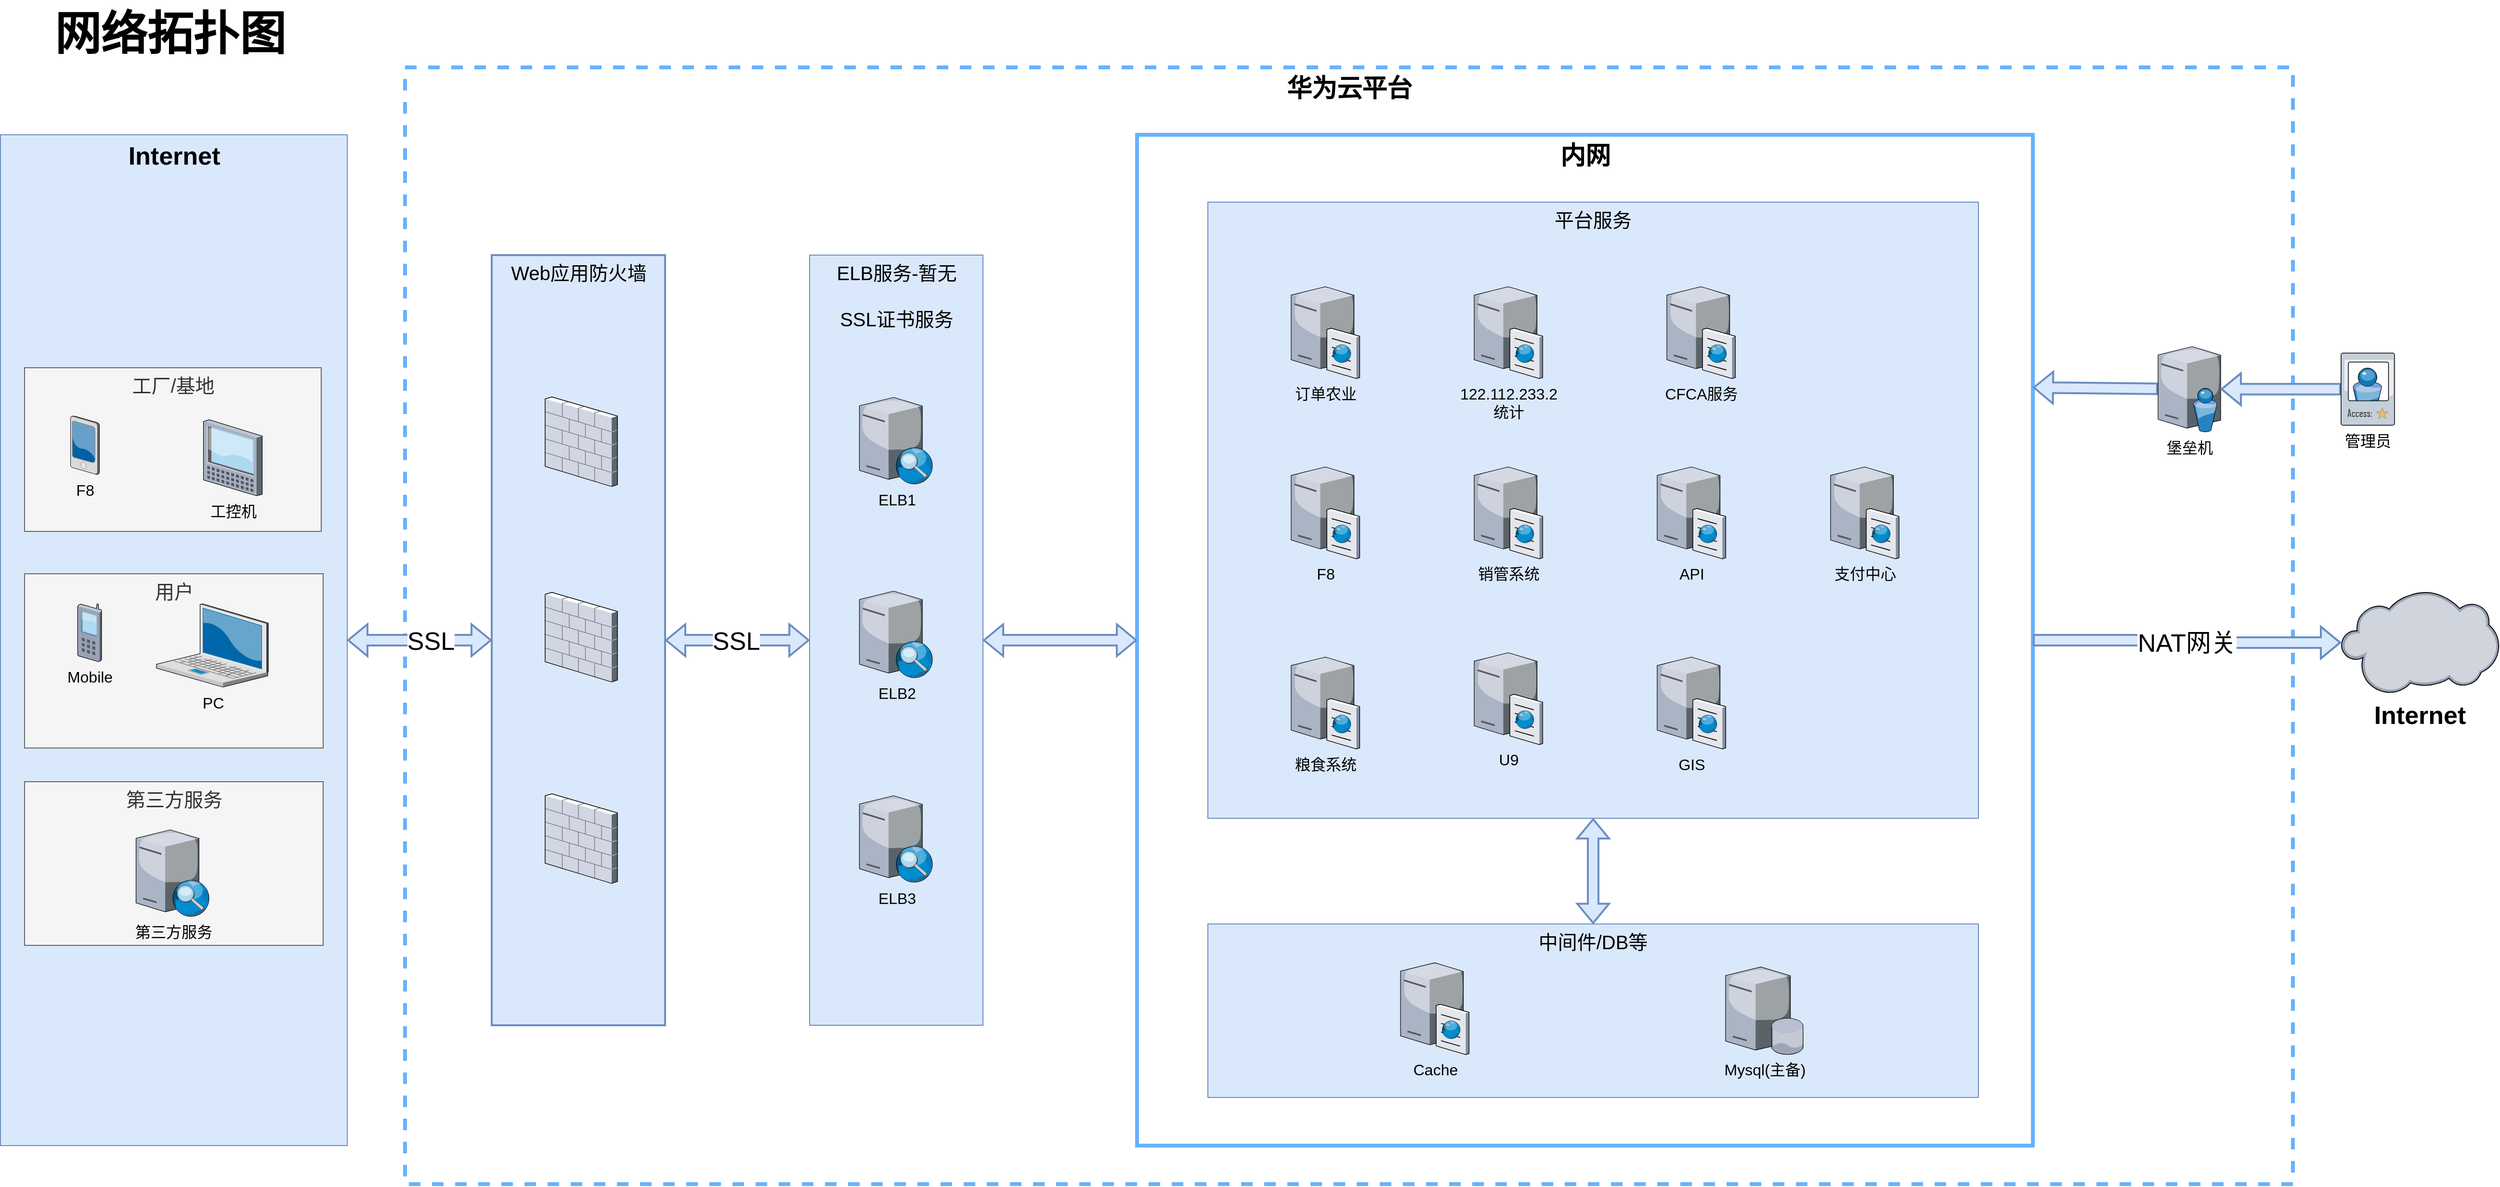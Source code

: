 <mxfile version="18.0.5" type="google"><diagram name="Page-1" id="e3a06f82-3646-2815-327d-82caf3d4e204"><mxGraphModel grid="1" page="1" gridSize="10" guides="1" tooltips="1" connect="1" arrows="1" fold="1" pageScale="1.5" pageWidth="1169" pageHeight="826" background="none" math="0" shadow="0"><root><mxCell id="0" style=";html=1;"/><mxCell id="1" style=";html=1;" parent="0"/><mxCell id="LMR5gJt18iYfOMBs4Cg6-28" value="&lt;span style=&quot;font-size: 26px;&quot;&gt;华为云平台&lt;/span&gt;" style="whiteSpace=wrap;html=1;fontSize=26;verticalAlign=top;fillColor=none;strokeWidth=4;strokeColor=#66B2FF;fontStyle=1;dashed=1;" vertex="1" parent="1"><mxGeometry x="-1333.5" y="-1169" width="1960" height="1160" as="geometry"/></mxCell><mxCell id="LMR5gJt18iYfOMBs4Cg6-13" value="&lt;span style=&quot;font-size: 26px;&quot;&gt;内网&lt;/span&gt;" style="whiteSpace=wrap;html=1;fontSize=20;verticalAlign=top;fillColor=none;strokeWidth=4;strokeColor=#66B2FF;fontStyle=1" vertex="1" parent="1"><mxGeometry x="-573.5" y="-1099" width="930" height="1050" as="geometry"/></mxCell><mxCell id="LMR5gJt18iYfOMBs4Cg6-8" value="Internet" style="whiteSpace=wrap;html=1;fillColor=#dae8fc;fontSize=26;strokeColor=#6c8ebf;verticalAlign=top;fontStyle=1" vertex="1" parent="1"><mxGeometry x="-1753.5" y="-1099" width="360" height="1050" as="geometry"/></mxCell><mxCell id="iLryyS6ZGWyEAHLPTEHC-15" value="第三方服务" style="whiteSpace=wrap;html=1;fillColor=#f5f5f5;fontSize=20;strokeColor=#666666;verticalAlign=top;fontColor=#333333;" vertex="1" parent="1"><mxGeometry x="-1728.5" y="-427" width="310" height="170" as="geometry"/></mxCell><mxCell id="iLryyS6ZGWyEAHLPTEHC-4" style="shape=flexArrow;rounded=0;orthogonalLoop=1;jettySize=auto;html=1;entryX=0.5;entryY=1;entryDx=0;entryDy=0;fillColor=#dae8fc;strokeColor=#6c8ebf;startArrow=block;strokeWidth=2;" edge="1" parent="1" source="iLryyS6ZGWyEAHLPTEHC-2" target="6a7d8f32e03d9370-61"><mxGeometry relative="1" as="geometry"><mxPoint x="-90" y="-270" as="sourcePoint"/></mxGeometry></mxCell><mxCell id="iLryyS6ZGWyEAHLPTEHC-2" value="中间件/DB等" style="whiteSpace=wrap;html=1;fillColor=#dae8fc;fontSize=20;strokeColor=#6c8ebf;verticalAlign=top;" vertex="1" parent="1"><mxGeometry x="-500" y="-279.25" width="800" height="180.25" as="geometry"/></mxCell><mxCell id="iLryyS6ZGWyEAHLPTEHC-12" style="edgeStyle=none;shape=flexArrow;rounded=0;orthogonalLoop=1;jettySize=auto;html=1;exitX=1;exitY=0.5;exitDx=0;exitDy=0;startArrow=block;fillColor=#dae8fc;strokeColor=#6c8ebf;entryX=0;entryY=0.5;entryDx=0;entryDy=0;strokeWidth=2;" edge="1" parent="1" source="iLryyS6ZGWyEAHLPTEHC-1" target="LMR5gJt18iYfOMBs4Cg6-13"><mxGeometry relative="1" as="geometry"/></mxCell><mxCell id="iLryyS6ZGWyEAHLPTEHC-1" value="ELB服务-暂无&lt;br&gt;&lt;br&gt;SSL证书服务" style="whiteSpace=wrap;html=1;fillColor=#dae8fc;fontSize=20;strokeColor=#6c8ebf;verticalAlign=top;" vertex="1" parent="1"><mxGeometry x="-913.5" y="-974" width="180" height="800" as="geometry"/></mxCell><mxCell id="vlDCk50MzwrjSfQ7u1aB-42" style="edgeStyle=none;shape=flexArrow;rounded=0;orthogonalLoop=1;jettySize=auto;html=1;startArrow=block;endArrow=block;endFill=0;strokeWidth=2;entryX=1;entryY=0.5;entryDx=0;entryDy=0;fillColor=#dae8fc;strokeColor=#6c8ebf;exitX=0;exitY=0.5;exitDx=0;exitDy=0;" edge="1" parent="1" source="iLryyS6ZGWyEAHLPTEHC-1" target="6a7d8f32e03d9370-59"><mxGeometry relative="1" as="geometry"><mxPoint x="-533.5" y="-559" as="sourcePoint"/></mxGeometry></mxCell><mxCell id="LMR5gJt18iYfOMBs4Cg6-23" value="SSL" style="edgeLabel;html=1;align=center;verticalAlign=middle;resizable=0;points=[];fontSize=26;" connectable="0" vertex="1" parent="vlDCk50MzwrjSfQ7u1aB-42"><mxGeometry x="0.015" y="1" relative="1" as="geometry"><mxPoint x="-1" as="offset"/></mxGeometry></mxCell><mxCell id="LMR5gJt18iYfOMBs4Cg6-12" style="edgeStyle=orthogonalEdgeStyle;rounded=0;orthogonalLoop=1;jettySize=auto;html=1;exitX=1;exitY=0.5;exitDx=0;exitDy=0;fontSize=26;shape=flexArrow;strokeWidth=2;fillColor=#dae8fc;strokeColor=#6c8ebf;" edge="1" parent="1" source="LMR5gJt18iYfOMBs4Cg6-13" target="LMR5gJt18iYfOMBs4Cg6-14"><mxGeometry relative="1" as="geometry"><mxPoint x="786.5" y="-709.0" as="targetPoint"/></mxGeometry></mxCell><mxCell id="LMR5gJt18iYfOMBs4Cg6-25" value="NAT网关" style="edgeLabel;html=1;align=center;verticalAlign=middle;resizable=0;points=[];fontSize=26;" connectable="0" vertex="1" parent="LMR5gJt18iYfOMBs4Cg6-12"><mxGeometry x="0.124" y="-3" relative="1" as="geometry"><mxPoint x="-19" y="-3" as="offset"/></mxGeometry></mxCell><mxCell id="6a7d8f32e03d9370-61" value="平台服务" style="whiteSpace=wrap;html=1;fillColor=#dae8fc;fontSize=20;strokeColor=#6c8ebf;verticalAlign=top;" vertex="1" parent="1"><mxGeometry x="-500" y="-1029" width="800" height="640" as="geometry"/></mxCell><mxCell id="vlDCk50MzwrjSfQ7u1aB-44" style="edgeStyle=none;shape=flexArrow;rounded=0;orthogonalLoop=1;jettySize=auto;html=1;startArrow=block;endArrow=block;endFill=0;strokeWidth=2;fillColor=#dae8fc;strokeColor=#6c8ebf;entryX=1;entryY=0.5;entryDx=0;entryDy=0;gradientColor=none;endSize=6;targetPerimeterSpacing=0;" edge="1" parent="1" source="6a7d8f32e03d9370-59" target="LMR5gJt18iYfOMBs4Cg6-8"><mxGeometry relative="1" as="geometry"><mxPoint x="-943.5" y="-549" as="targetPoint"/></mxGeometry></mxCell><mxCell id="LMR5gJt18iYfOMBs4Cg6-29" value="SSL" style="edgeLabel;html=1;align=center;verticalAlign=middle;resizable=0;points=[];fontSize=26;" connectable="0" vertex="1" parent="vlDCk50MzwrjSfQ7u1aB-44"><mxGeometry x="-0.155" y="1" relative="1" as="geometry"><mxPoint as="offset"/></mxGeometry></mxCell><mxCell id="6a7d8f32e03d9370-59" value="Web应用防火墙" style="whiteSpace=wrap;html=1;fillColor=#dae8fc;fontSize=20;strokeColor=#6c8ebf;verticalAlign=top;strokeWidth=2;" vertex="1" parent="1"><mxGeometry x="-1243.5" y="-974" width="180" height="800" as="geometry"/></mxCell><mxCell id="6a7d8f32e03d9370-58" value="用户" style="whiteSpace=wrap;html=1;fillColor=#f5f5f5;fontSize=20;strokeColor=#666666;verticalAlign=top;fontColor=#333333;" vertex="1" parent="1"><mxGeometry x="-1728.5" y="-643" width="310" height="181" as="geometry"/></mxCell><mxCell id="6a7d8f32e03d9370-57" value="工厂/基地" style="whiteSpace=wrap;html=1;fillColor=#f5f5f5;fontSize=20;strokeColor=#666666;verticalAlign=top;fontColor=#333333;" vertex="1" parent="1"><mxGeometry x="-1728.5" y="-857" width="308" height="170" as="geometry"/></mxCell><mxCell id="6a7d8f32e03d9370-1" value="PC" style="verticalLabelPosition=bottom;aspect=fixed;html=1;verticalAlign=top;strokeColor=none;shape=mxgraph.citrix.laptop_2;fillColor=#66B2FF;gradientColor=#0066CC;fontSize=16;" vertex="1" parent="1"><mxGeometry x="-1591.5" y="-611.75" width="116" height="86.5" as="geometry"/></mxCell><mxCell id="6a7d8f32e03d9370-6" value="F8" style="verticalLabelPosition=bottom;aspect=fixed;html=1;verticalAlign=top;strokeColor=none;shape=mxgraph.citrix.pda;fillColor=#66B2FF;gradientColor=#0066CC;fontSize=16;" vertex="1" parent="1"><mxGeometry x="-1680.75" y="-807" width="30" height="61" as="geometry"/></mxCell><mxCell id="6a7d8f32e03d9370-15" value="订单农业" style="verticalLabelPosition=bottom;aspect=fixed;html=1;verticalAlign=top;strokeColor=none;shape=mxgraph.citrix.cache_server;fillColor=#66B2FF;gradientColor=#0066CC;fontSize=16;labelPosition=center;align=center;" vertex="1" parent="1"><mxGeometry x="-413.5" y="-943.5" width="71" height="97.5" as="geometry"/></mxCell><mxCell id="6a7d8f32e03d9370-19" value="" style="verticalLabelPosition=bottom;aspect=fixed;html=1;verticalAlign=top;strokeColor=none;shape=mxgraph.citrix.firewall;fillColor=#66B2FF;gradientColor=#0066CC;fontSize=16;" vertex="1" parent="1"><mxGeometry x="-1188" y="-826.63" width="75" height="93" as="geometry"/></mxCell><mxCell id="6a7d8f32e03d9370-20" value="" style="verticalLabelPosition=bottom;aspect=fixed;html=1;verticalAlign=top;strokeColor=none;shape=mxgraph.citrix.firewall;fillColor=#66B2FF;gradientColor=#0066CC;fontSize=16;" vertex="1" parent="1"><mxGeometry x="-1188" y="-623.63" width="75" height="93" as="geometry"/></mxCell><mxCell id="6a7d8f32e03d9370-21" value="" style="verticalLabelPosition=bottom;aspect=fixed;html=1;verticalAlign=top;strokeColor=none;shape=mxgraph.citrix.firewall;fillColor=#66B2FF;gradientColor=#0066CC;fontSize=16;" vertex="1" parent="1"><mxGeometry x="-1188" y="-414.38" width="75" height="93" as="geometry"/></mxCell><mxCell id="rOvidfv-nddJ9vFQ-KWT-5" value="工控机" style="verticalLabelPosition=bottom;sketch=0;aspect=fixed;html=1;verticalAlign=top;strokeColor=none;align=center;outlineConnect=0;shape=mxgraph.citrix.tablet_1;fontSize=16;" vertex="1" parent="1"><mxGeometry x="-1542.75" y="-803" width="61" height="79" as="geometry"/></mxCell><mxCell id="rOvidfv-nddJ9vFQ-KWT-7" value="Mobile" style="verticalLabelPosition=bottom;sketch=0;aspect=fixed;html=1;verticalAlign=top;strokeColor=none;align=center;outlineConnect=0;shape=mxgraph.citrix.cell_phone;fontSize=16;" vertex="1" parent="1"><mxGeometry x="-1673.5" y="-611.75" width="25" height="60" as="geometry"/></mxCell><mxCell id="vlDCk50MzwrjSfQ7u1aB-2" value="122.112.233.2&lt;br style=&quot;font-size: 16px;&quot;&gt;统计" style="verticalLabelPosition=bottom;aspect=fixed;html=1;verticalAlign=top;strokeColor=none;shape=mxgraph.citrix.cache_server;fillColor=#66B2FF;gradientColor=#0066CC;fontSize=16;labelPosition=center;align=center;" vertex="1" parent="1"><mxGeometry x="-223.5" y="-943.5" width="71" height="97.5" as="geometry"/></mxCell><mxCell id="vlDCk50MzwrjSfQ7u1aB-3" value="CFCA服务" style="verticalLabelPosition=bottom;aspect=fixed;html=1;verticalAlign=top;strokeColor=none;shape=mxgraph.citrix.cache_server;fillColor=#66B2FF;gradientColor=#0066CC;fontSize=16;labelPosition=center;align=center;" vertex="1" parent="1"><mxGeometry x="-23.5" y="-943.5" width="71" height="97.5" as="geometry"/></mxCell><mxCell id="vlDCk50MzwrjSfQ7u1aB-4" value="F8" style="verticalLabelPosition=bottom;aspect=fixed;html=1;verticalAlign=top;strokeColor=none;shape=mxgraph.citrix.cache_server;fillColor=#66B2FF;gradientColor=#0066CC;fontSize=16;labelPosition=center;align=center;" vertex="1" parent="1"><mxGeometry x="-413.5" y="-756.25" width="71" height="97.5" as="geometry"/></mxCell><mxCell id="vlDCk50MzwrjSfQ7u1aB-5" value="销管系统" style="verticalLabelPosition=bottom;aspect=fixed;html=1;verticalAlign=top;strokeColor=none;shape=mxgraph.citrix.cache_server;fillColor=#66B2FF;gradientColor=#0066CC;fontSize=16;labelPosition=center;align=center;" vertex="1" parent="1"><mxGeometry x="-223.5" y="-756.25" width="71" height="97.5" as="geometry"/></mxCell><mxCell id="vlDCk50MzwrjSfQ7u1aB-6" value="API" style="verticalLabelPosition=bottom;aspect=fixed;html=1;verticalAlign=top;strokeColor=none;shape=mxgraph.citrix.cache_server;fillColor=#66B2FF;gradientColor=#0066CC;fontSize=16;labelPosition=center;align=center;" vertex="1" parent="1"><mxGeometry x="-33.5" y="-756.25" width="71" height="97.5" as="geometry"/></mxCell><mxCell id="vlDCk50MzwrjSfQ7u1aB-10" value="U9" style="verticalLabelPosition=bottom;aspect=fixed;html=1;verticalAlign=top;strokeColor=none;shape=mxgraph.citrix.cache_server;fillColor=#66B2FF;gradientColor=#0066CC;fontSize=16;labelPosition=center;align=center;" vertex="1" parent="1"><mxGeometry x="-223.5" y="-563.25" width="71" height="97.5" as="geometry"/></mxCell><mxCell id="vlDCk50MzwrjSfQ7u1aB-11" value="GIS" style="verticalLabelPosition=bottom;aspect=fixed;html=1;verticalAlign=top;strokeColor=none;shape=mxgraph.citrix.cache_server;fillColor=#66B2FF;gradientColor=#0066CC;fontSize=16;labelPosition=center;align=center;" vertex="1" parent="1"><mxGeometry x="-33.5" y="-558.75" width="71" height="97.5" as="geometry"/></mxCell><mxCell id="vlDCk50MzwrjSfQ7u1aB-13" value="Mysql(主备)" style="verticalLabelPosition=bottom;sketch=0;aspect=fixed;html=1;verticalAlign=top;strokeColor=none;align=center;outlineConnect=0;shape=mxgraph.citrix.database_server;fontSize=16;" vertex="1" parent="1"><mxGeometry x="37.5" y="-234.56" width="80.77" height="90.87" as="geometry"/></mxCell><mxCell id="vlDCk50MzwrjSfQ7u1aB-14" value="粮食系统" style="verticalLabelPosition=bottom;aspect=fixed;html=1;verticalAlign=top;strokeColor=none;shape=mxgraph.citrix.cache_server;fillColor=#66B2FF;gradientColor=#0066CC;fontSize=16;labelPosition=center;align=center;" vertex="1" parent="1"><mxGeometry x="-413.5" y="-558.75" width="71" height="97.5" as="geometry"/></mxCell><mxCell id="vlDCk50MzwrjSfQ7u1aB-8" value="支付中心" style="verticalLabelPosition=bottom;aspect=fixed;html=1;verticalAlign=top;strokeColor=none;shape=mxgraph.citrix.cache_server;fillColor=#66B2FF;gradientColor=#0066CC;fontSize=16;labelPosition=center;align=center;" vertex="1" parent="1"><mxGeometry x="146.5" y="-756.25" width="71" height="97.5" as="geometry"/></mxCell><mxCell id="vlDCk50MzwrjSfQ7u1aB-34" value="Cache" style="verticalLabelPosition=bottom;sketch=0;aspect=fixed;html=1;verticalAlign=top;strokeColor=none;align=center;outlineConnect=0;shape=mxgraph.citrix.cache_server;fontSize=16;" vertex="1" parent="1"><mxGeometry x="-300" y="-241.19" width="71" height="97.5" as="geometry"/></mxCell><mxCell id="vlDCk50MzwrjSfQ7u1aB-40" value="第三方服务" style="verticalLabelPosition=bottom;sketch=0;aspect=fixed;html=1;verticalAlign=top;strokeColor=none;align=center;outlineConnect=0;shape=mxgraph.citrix.edgesight_server;fontSize=16;" vertex="1" parent="1"><mxGeometry x="-1612.75" y="-377" width="76.5" height="90" as="geometry"/></mxCell><mxCell id="6a7d8f32e03d9370-62" value="网络拓扑图" style="text;strokeColor=none;fillColor=none;html=1;fontSize=48;fontStyle=1;verticalAlign=middle;align=center;" vertex="1" parent="1"><mxGeometry x="-1753.5" y="-1239" width="350" height="70" as="geometry"/></mxCell><mxCell id="iLryyS6ZGWyEAHLPTEHC-8" value="ELB1" style="verticalLabelPosition=bottom;sketch=0;aspect=fixed;html=1;verticalAlign=top;strokeColor=none;align=center;outlineConnect=0;shape=mxgraph.citrix.edgesight_server;fontSize=16;" vertex="1" parent="1"><mxGeometry x="-861.75" y="-826.25" width="76.5" height="90" as="geometry"/></mxCell><mxCell id="iLryyS6ZGWyEAHLPTEHC-9" value="ELB2" style="verticalLabelPosition=bottom;sketch=0;aspect=fixed;html=1;verticalAlign=top;strokeColor=none;align=center;outlineConnect=0;shape=mxgraph.citrix.edgesight_server;fontSize=16;" vertex="1" parent="1"><mxGeometry x="-861.75" y="-625" width="76.5" height="90" as="geometry"/></mxCell><mxCell id="iLryyS6ZGWyEAHLPTEHC-10" value="ELB3" style="verticalLabelPosition=bottom;sketch=0;aspect=fixed;html=1;verticalAlign=top;strokeColor=none;align=center;outlineConnect=0;shape=mxgraph.citrix.edgesight_server;fontSize=16;" vertex="1" parent="1"><mxGeometry x="-861.75" y="-412.5" width="76.5" height="90" as="geometry"/></mxCell><mxCell id="LMR5gJt18iYfOMBs4Cg6-14" value="Internet" style="verticalLabelPosition=bottom;sketch=0;aspect=fixed;html=1;verticalAlign=top;strokeColor=none;align=center;outlineConnect=0;shape=mxgraph.citrix.cloud;fontSize=26;fontStyle=1" vertex="1" parent="1"><mxGeometry x="676.5" y="-625" width="163.95" height="107" as="geometry"/></mxCell><mxCell id="LMR5gJt18iYfOMBs4Cg6-24" style="edgeStyle=none;shape=flexArrow;rounded=0;orthogonalLoop=1;jettySize=auto;html=1;fontSize=16;strokeWidth=2;entryX=1;entryY=0.25;entryDx=0;entryDy=0;fillColor=#dae8fc;strokeColor=#6c8ebf;" edge="1" parent="1" source="LMR5gJt18iYfOMBs4Cg6-16" target="LMR5gJt18iYfOMBs4Cg6-13"><mxGeometry relative="1" as="geometry"><mxPoint x="406.5" y="-985" as="targetPoint"/></mxGeometry></mxCell><mxCell id="LMR5gJt18iYfOMBs4Cg6-16" value="堡垒机" style="verticalLabelPosition=bottom;sketch=0;aspect=fixed;html=1;verticalAlign=top;strokeColor=none;align=center;outlineConnect=0;shape=mxgraph.citrix.directory_server;fontSize=16;" vertex="1" parent="1"><mxGeometry x="486.5" y="-879" width="65" height="88.5" as="geometry"/></mxCell><mxCell id="LMR5gJt18iYfOMBs4Cg6-22" style="edgeStyle=orthogonalEdgeStyle;shape=flexArrow;rounded=0;orthogonalLoop=1;jettySize=auto;html=1;fontSize=16;strokeWidth=2;fillColor=#dae8fc;strokeColor=#6c8ebf;" edge="1" parent="1" source="LMR5gJt18iYfOMBs4Cg6-21" target="LMR5gJt18iYfOMBs4Cg6-16"><mxGeometry relative="1" as="geometry"/></mxCell><mxCell id="LMR5gJt18iYfOMBs4Cg6-21" value="管理员" style="verticalLabelPosition=bottom;sketch=0;aspect=fixed;html=1;verticalAlign=top;strokeColor=none;align=center;outlineConnect=0;shape=mxgraph.citrix.access_card;fontSize=16;" vertex="1" parent="1"><mxGeometry x="676.5" y="-872.25" width="55.5" height="75" as="geometry"/></mxCell></root></mxGraphModel></diagram></mxfile>